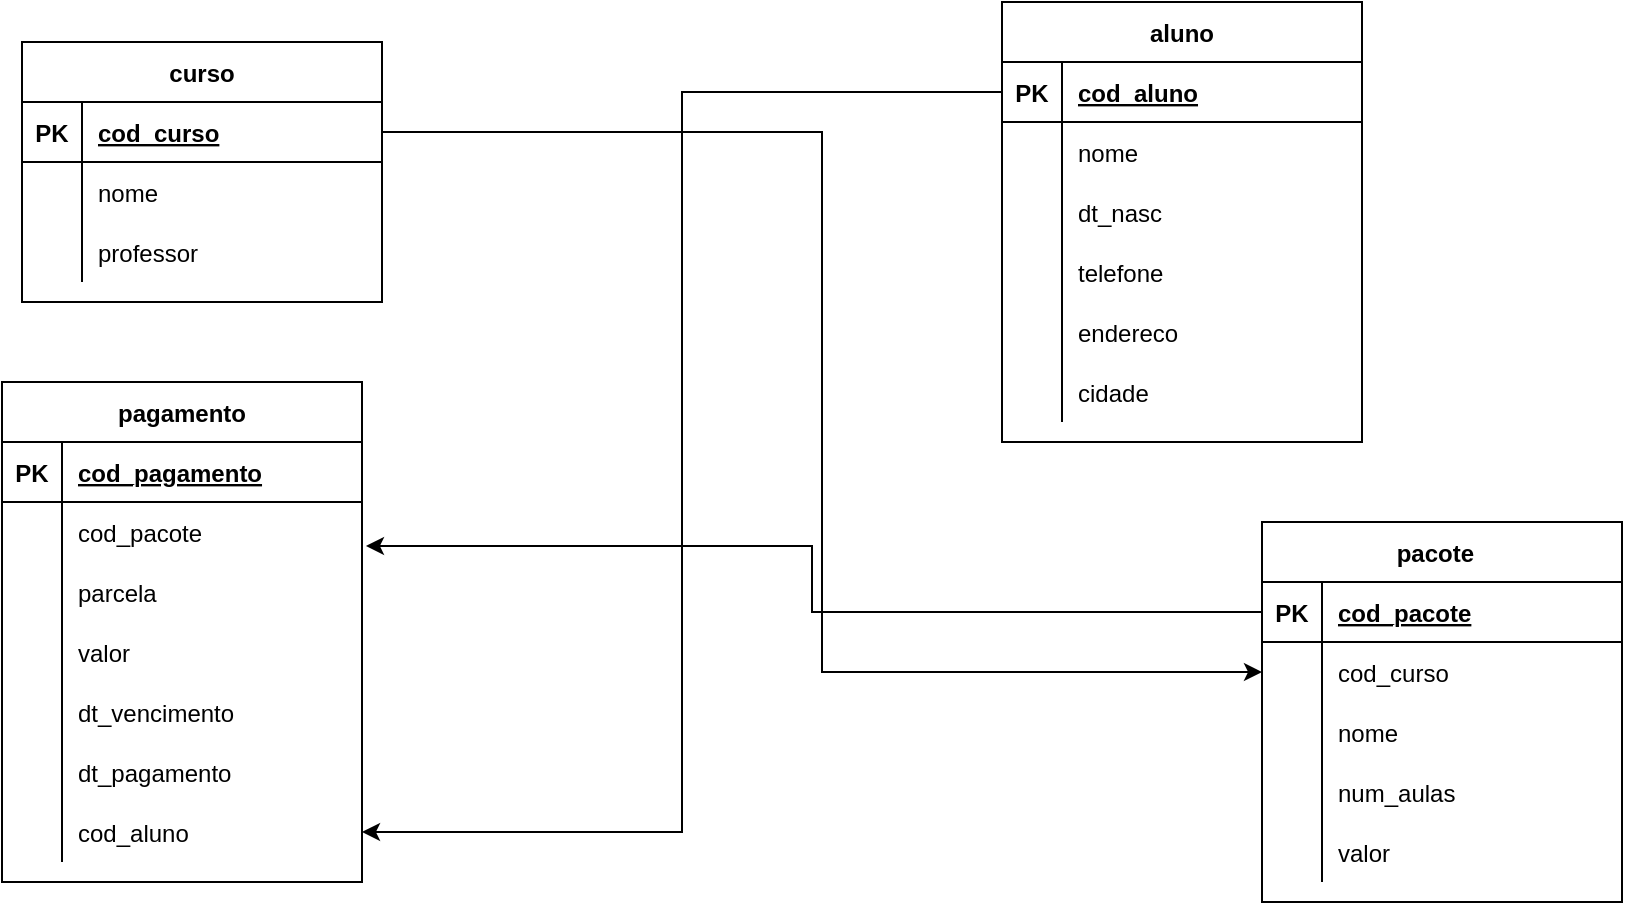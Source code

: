 <mxfile version="15.0.6" type="github">
  <diagram id="JDOAdWOA3e27mY0W45j4" name="Page-1">
    <mxGraphModel dx="868" dy="450" grid="1" gridSize="10" guides="1" tooltips="1" connect="1" arrows="1" fold="1" page="1" pageScale="1" pageWidth="827" pageHeight="1169" math="0" shadow="0">
      <root>
        <mxCell id="0" />
        <mxCell id="1" parent="0" />
        <mxCell id="8Mh0Ojd9GcdNpZhKOxBE-1" value="curso" style="shape=table;startSize=30;container=1;collapsible=1;childLayout=tableLayout;fixedRows=1;rowLines=0;fontStyle=1;align=center;resizeLast=1;" vertex="1" parent="1">
          <mxGeometry x="30" y="40" width="180" height="130" as="geometry" />
        </mxCell>
        <mxCell id="8Mh0Ojd9GcdNpZhKOxBE-2" value="" style="shape=partialRectangle;collapsible=0;dropTarget=0;pointerEvents=0;fillColor=none;top=0;left=0;bottom=1;right=0;points=[[0,0.5],[1,0.5]];portConstraint=eastwest;" vertex="1" parent="8Mh0Ojd9GcdNpZhKOxBE-1">
          <mxGeometry y="30" width="180" height="30" as="geometry" />
        </mxCell>
        <mxCell id="8Mh0Ojd9GcdNpZhKOxBE-3" value="PK" style="shape=partialRectangle;connectable=0;fillColor=none;top=0;left=0;bottom=0;right=0;fontStyle=1;overflow=hidden;" vertex="1" parent="8Mh0Ojd9GcdNpZhKOxBE-2">
          <mxGeometry width="30" height="30" as="geometry" />
        </mxCell>
        <mxCell id="8Mh0Ojd9GcdNpZhKOxBE-4" value="cod_curso" style="shape=partialRectangle;connectable=0;fillColor=none;top=0;left=0;bottom=0;right=0;align=left;spacingLeft=6;fontStyle=5;overflow=hidden;" vertex="1" parent="8Mh0Ojd9GcdNpZhKOxBE-2">
          <mxGeometry x="30" width="150" height="30" as="geometry" />
        </mxCell>
        <mxCell id="8Mh0Ojd9GcdNpZhKOxBE-5" value="" style="shape=partialRectangle;collapsible=0;dropTarget=0;pointerEvents=0;fillColor=none;top=0;left=0;bottom=0;right=0;points=[[0,0.5],[1,0.5]];portConstraint=eastwest;" vertex="1" parent="8Mh0Ojd9GcdNpZhKOxBE-1">
          <mxGeometry y="60" width="180" height="30" as="geometry" />
        </mxCell>
        <mxCell id="8Mh0Ojd9GcdNpZhKOxBE-6" value="" style="shape=partialRectangle;connectable=0;fillColor=none;top=0;left=0;bottom=0;right=0;editable=1;overflow=hidden;" vertex="1" parent="8Mh0Ojd9GcdNpZhKOxBE-5">
          <mxGeometry width="30" height="30" as="geometry" />
        </mxCell>
        <mxCell id="8Mh0Ojd9GcdNpZhKOxBE-7" value="nome" style="shape=partialRectangle;connectable=0;fillColor=none;top=0;left=0;bottom=0;right=0;align=left;spacingLeft=6;overflow=hidden;" vertex="1" parent="8Mh0Ojd9GcdNpZhKOxBE-5">
          <mxGeometry x="30" width="150" height="30" as="geometry" />
        </mxCell>
        <mxCell id="8Mh0Ojd9GcdNpZhKOxBE-8" value="" style="shape=partialRectangle;collapsible=0;dropTarget=0;pointerEvents=0;fillColor=none;top=0;left=0;bottom=0;right=0;points=[[0,0.5],[1,0.5]];portConstraint=eastwest;" vertex="1" parent="8Mh0Ojd9GcdNpZhKOxBE-1">
          <mxGeometry y="90" width="180" height="30" as="geometry" />
        </mxCell>
        <mxCell id="8Mh0Ojd9GcdNpZhKOxBE-9" value="" style="shape=partialRectangle;connectable=0;fillColor=none;top=0;left=0;bottom=0;right=0;editable=1;overflow=hidden;" vertex="1" parent="8Mh0Ojd9GcdNpZhKOxBE-8">
          <mxGeometry width="30" height="30" as="geometry" />
        </mxCell>
        <mxCell id="8Mh0Ojd9GcdNpZhKOxBE-10" value="professor" style="shape=partialRectangle;connectable=0;fillColor=none;top=0;left=0;bottom=0;right=0;align=left;spacingLeft=6;overflow=hidden;" vertex="1" parent="8Mh0Ojd9GcdNpZhKOxBE-8">
          <mxGeometry x="30" width="150" height="30" as="geometry" />
        </mxCell>
        <mxCell id="8Mh0Ojd9GcdNpZhKOxBE-14" value="aluno" style="shape=table;startSize=30;container=1;collapsible=1;childLayout=tableLayout;fixedRows=1;rowLines=0;fontStyle=1;align=center;resizeLast=1;" vertex="1" parent="1">
          <mxGeometry x="520" y="20" width="180" height="220" as="geometry" />
        </mxCell>
        <mxCell id="8Mh0Ojd9GcdNpZhKOxBE-15" value="" style="shape=partialRectangle;collapsible=0;dropTarget=0;pointerEvents=0;fillColor=none;top=0;left=0;bottom=1;right=0;points=[[0,0.5],[1,0.5]];portConstraint=eastwest;" vertex="1" parent="8Mh0Ojd9GcdNpZhKOxBE-14">
          <mxGeometry y="30" width="180" height="30" as="geometry" />
        </mxCell>
        <mxCell id="8Mh0Ojd9GcdNpZhKOxBE-16" value="PK" style="shape=partialRectangle;connectable=0;fillColor=none;top=0;left=0;bottom=0;right=0;fontStyle=1;overflow=hidden;" vertex="1" parent="8Mh0Ojd9GcdNpZhKOxBE-15">
          <mxGeometry width="30" height="30" as="geometry" />
        </mxCell>
        <mxCell id="8Mh0Ojd9GcdNpZhKOxBE-17" value="cod_aluno" style="shape=partialRectangle;connectable=0;fillColor=none;top=0;left=0;bottom=0;right=0;align=left;spacingLeft=6;fontStyle=5;overflow=hidden;" vertex="1" parent="8Mh0Ojd9GcdNpZhKOxBE-15">
          <mxGeometry x="30" width="150" height="30" as="geometry" />
        </mxCell>
        <mxCell id="8Mh0Ojd9GcdNpZhKOxBE-18" value="" style="shape=partialRectangle;collapsible=0;dropTarget=0;pointerEvents=0;fillColor=none;top=0;left=0;bottom=0;right=0;points=[[0,0.5],[1,0.5]];portConstraint=eastwest;" vertex="1" parent="8Mh0Ojd9GcdNpZhKOxBE-14">
          <mxGeometry y="60" width="180" height="30" as="geometry" />
        </mxCell>
        <mxCell id="8Mh0Ojd9GcdNpZhKOxBE-19" value="" style="shape=partialRectangle;connectable=0;fillColor=none;top=0;left=0;bottom=0;right=0;editable=1;overflow=hidden;" vertex="1" parent="8Mh0Ojd9GcdNpZhKOxBE-18">
          <mxGeometry width="30" height="30" as="geometry" />
        </mxCell>
        <mxCell id="8Mh0Ojd9GcdNpZhKOxBE-20" value="nome" style="shape=partialRectangle;connectable=0;fillColor=none;top=0;left=0;bottom=0;right=0;align=left;spacingLeft=6;overflow=hidden;" vertex="1" parent="8Mh0Ojd9GcdNpZhKOxBE-18">
          <mxGeometry x="30" width="150" height="30" as="geometry" />
        </mxCell>
        <mxCell id="8Mh0Ojd9GcdNpZhKOxBE-21" value="" style="shape=partialRectangle;collapsible=0;dropTarget=0;pointerEvents=0;fillColor=none;top=0;left=0;bottom=0;right=0;points=[[0,0.5],[1,0.5]];portConstraint=eastwest;" vertex="1" parent="8Mh0Ojd9GcdNpZhKOxBE-14">
          <mxGeometry y="90" width="180" height="30" as="geometry" />
        </mxCell>
        <mxCell id="8Mh0Ojd9GcdNpZhKOxBE-22" value="" style="shape=partialRectangle;connectable=0;fillColor=none;top=0;left=0;bottom=0;right=0;editable=1;overflow=hidden;" vertex="1" parent="8Mh0Ojd9GcdNpZhKOxBE-21">
          <mxGeometry width="30" height="30" as="geometry" />
        </mxCell>
        <mxCell id="8Mh0Ojd9GcdNpZhKOxBE-23" value="dt_nasc" style="shape=partialRectangle;connectable=0;fillColor=none;top=0;left=0;bottom=0;right=0;align=left;spacingLeft=6;overflow=hidden;" vertex="1" parent="8Mh0Ojd9GcdNpZhKOxBE-21">
          <mxGeometry x="30" width="150" height="30" as="geometry" />
        </mxCell>
        <mxCell id="8Mh0Ojd9GcdNpZhKOxBE-24" value="" style="shape=partialRectangle;collapsible=0;dropTarget=0;pointerEvents=0;fillColor=none;top=0;left=0;bottom=0;right=0;points=[[0,0.5],[1,0.5]];portConstraint=eastwest;" vertex="1" parent="8Mh0Ojd9GcdNpZhKOxBE-14">
          <mxGeometry y="120" width="180" height="30" as="geometry" />
        </mxCell>
        <mxCell id="8Mh0Ojd9GcdNpZhKOxBE-25" value="" style="shape=partialRectangle;connectable=0;fillColor=none;top=0;left=0;bottom=0;right=0;editable=1;overflow=hidden;" vertex="1" parent="8Mh0Ojd9GcdNpZhKOxBE-24">
          <mxGeometry width="30" height="30" as="geometry" />
        </mxCell>
        <mxCell id="8Mh0Ojd9GcdNpZhKOxBE-26" value="telefone" style="shape=partialRectangle;connectable=0;fillColor=none;top=0;left=0;bottom=0;right=0;align=left;spacingLeft=6;overflow=hidden;" vertex="1" parent="8Mh0Ojd9GcdNpZhKOxBE-24">
          <mxGeometry x="30" width="150" height="30" as="geometry" />
        </mxCell>
        <mxCell id="8Mh0Ojd9GcdNpZhKOxBE-27" value="" style="shape=partialRectangle;collapsible=0;dropTarget=0;pointerEvents=0;fillColor=none;top=0;left=0;bottom=0;right=0;points=[[0,0.5],[1,0.5]];portConstraint=eastwest;" vertex="1" parent="8Mh0Ojd9GcdNpZhKOxBE-14">
          <mxGeometry y="150" width="180" height="30" as="geometry" />
        </mxCell>
        <mxCell id="8Mh0Ojd9GcdNpZhKOxBE-28" value="" style="shape=partialRectangle;connectable=0;fillColor=none;top=0;left=0;bottom=0;right=0;editable=1;overflow=hidden;" vertex="1" parent="8Mh0Ojd9GcdNpZhKOxBE-27">
          <mxGeometry width="30" height="30" as="geometry" />
        </mxCell>
        <mxCell id="8Mh0Ojd9GcdNpZhKOxBE-29" value="endereco" style="shape=partialRectangle;connectable=0;fillColor=none;top=0;left=0;bottom=0;right=0;align=left;spacingLeft=6;overflow=hidden;" vertex="1" parent="8Mh0Ojd9GcdNpZhKOxBE-27">
          <mxGeometry x="30" width="150" height="30" as="geometry" />
        </mxCell>
        <mxCell id="8Mh0Ojd9GcdNpZhKOxBE-30" value="" style="shape=partialRectangle;collapsible=0;dropTarget=0;pointerEvents=0;fillColor=none;top=0;left=0;bottom=0;right=0;points=[[0,0.5],[1,0.5]];portConstraint=eastwest;" vertex="1" parent="8Mh0Ojd9GcdNpZhKOxBE-14">
          <mxGeometry y="180" width="180" height="30" as="geometry" />
        </mxCell>
        <mxCell id="8Mh0Ojd9GcdNpZhKOxBE-31" value="" style="shape=partialRectangle;connectable=0;fillColor=none;top=0;left=0;bottom=0;right=0;editable=1;overflow=hidden;" vertex="1" parent="8Mh0Ojd9GcdNpZhKOxBE-30">
          <mxGeometry width="30" height="30" as="geometry" />
        </mxCell>
        <mxCell id="8Mh0Ojd9GcdNpZhKOxBE-32" value="cidade" style="shape=partialRectangle;connectable=0;fillColor=none;top=0;left=0;bottom=0;right=0;align=left;spacingLeft=6;overflow=hidden;" vertex="1" parent="8Mh0Ojd9GcdNpZhKOxBE-30">
          <mxGeometry x="30" width="150" height="30" as="geometry" />
        </mxCell>
        <mxCell id="8Mh0Ojd9GcdNpZhKOxBE-33" value="pacote  " style="shape=table;startSize=30;container=1;collapsible=1;childLayout=tableLayout;fixedRows=1;rowLines=0;fontStyle=1;align=center;resizeLast=1;" vertex="1" parent="1">
          <mxGeometry x="650" y="280" width="180" height="190" as="geometry" />
        </mxCell>
        <mxCell id="8Mh0Ojd9GcdNpZhKOxBE-34" value="" style="shape=partialRectangle;collapsible=0;dropTarget=0;pointerEvents=0;fillColor=none;top=0;left=0;bottom=1;right=0;points=[[0,0.5],[1,0.5]];portConstraint=eastwest;" vertex="1" parent="8Mh0Ojd9GcdNpZhKOxBE-33">
          <mxGeometry y="30" width="180" height="30" as="geometry" />
        </mxCell>
        <mxCell id="8Mh0Ojd9GcdNpZhKOxBE-35" value="PK" style="shape=partialRectangle;connectable=0;fillColor=none;top=0;left=0;bottom=0;right=0;fontStyle=1;overflow=hidden;" vertex="1" parent="8Mh0Ojd9GcdNpZhKOxBE-34">
          <mxGeometry width="30" height="30" as="geometry" />
        </mxCell>
        <mxCell id="8Mh0Ojd9GcdNpZhKOxBE-36" value="cod_pacote" style="shape=partialRectangle;connectable=0;fillColor=none;top=0;left=0;bottom=0;right=0;align=left;spacingLeft=6;fontStyle=5;overflow=hidden;" vertex="1" parent="8Mh0Ojd9GcdNpZhKOxBE-34">
          <mxGeometry x="30" width="150" height="30" as="geometry" />
        </mxCell>
        <mxCell id="8Mh0Ojd9GcdNpZhKOxBE-37" value="" style="shape=partialRectangle;collapsible=0;dropTarget=0;pointerEvents=0;fillColor=none;top=0;left=0;bottom=0;right=0;points=[[0,0.5],[1,0.5]];portConstraint=eastwest;" vertex="1" parent="8Mh0Ojd9GcdNpZhKOxBE-33">
          <mxGeometry y="60" width="180" height="30" as="geometry" />
        </mxCell>
        <mxCell id="8Mh0Ojd9GcdNpZhKOxBE-38" value="" style="shape=partialRectangle;connectable=0;fillColor=none;top=0;left=0;bottom=0;right=0;editable=1;overflow=hidden;" vertex="1" parent="8Mh0Ojd9GcdNpZhKOxBE-37">
          <mxGeometry width="30" height="30" as="geometry" />
        </mxCell>
        <mxCell id="8Mh0Ojd9GcdNpZhKOxBE-39" value="cod_curso" style="shape=partialRectangle;connectable=0;fillColor=none;top=0;left=0;bottom=0;right=0;align=left;spacingLeft=6;overflow=hidden;" vertex="1" parent="8Mh0Ojd9GcdNpZhKOxBE-37">
          <mxGeometry x="30" width="150" height="30" as="geometry" />
        </mxCell>
        <mxCell id="8Mh0Ojd9GcdNpZhKOxBE-40" value="" style="shape=partialRectangle;collapsible=0;dropTarget=0;pointerEvents=0;fillColor=none;top=0;left=0;bottom=0;right=0;points=[[0,0.5],[1,0.5]];portConstraint=eastwest;" vertex="1" parent="8Mh0Ojd9GcdNpZhKOxBE-33">
          <mxGeometry y="90" width="180" height="30" as="geometry" />
        </mxCell>
        <mxCell id="8Mh0Ojd9GcdNpZhKOxBE-41" value="" style="shape=partialRectangle;connectable=0;fillColor=none;top=0;left=0;bottom=0;right=0;editable=1;overflow=hidden;" vertex="1" parent="8Mh0Ojd9GcdNpZhKOxBE-40">
          <mxGeometry width="30" height="30" as="geometry" />
        </mxCell>
        <mxCell id="8Mh0Ojd9GcdNpZhKOxBE-42" value="nome" style="shape=partialRectangle;connectable=0;fillColor=none;top=0;left=0;bottom=0;right=0;align=left;spacingLeft=6;overflow=hidden;" vertex="1" parent="8Mh0Ojd9GcdNpZhKOxBE-40">
          <mxGeometry x="30" width="150" height="30" as="geometry" />
        </mxCell>
        <mxCell id="8Mh0Ojd9GcdNpZhKOxBE-43" value="" style="shape=partialRectangle;collapsible=0;dropTarget=0;pointerEvents=0;fillColor=none;top=0;left=0;bottom=0;right=0;points=[[0,0.5],[1,0.5]];portConstraint=eastwest;" vertex="1" parent="8Mh0Ojd9GcdNpZhKOxBE-33">
          <mxGeometry y="120" width="180" height="30" as="geometry" />
        </mxCell>
        <mxCell id="8Mh0Ojd9GcdNpZhKOxBE-44" value="" style="shape=partialRectangle;connectable=0;fillColor=none;top=0;left=0;bottom=0;right=0;editable=1;overflow=hidden;" vertex="1" parent="8Mh0Ojd9GcdNpZhKOxBE-43">
          <mxGeometry width="30" height="30" as="geometry" />
        </mxCell>
        <mxCell id="8Mh0Ojd9GcdNpZhKOxBE-45" value="num_aulas" style="shape=partialRectangle;connectable=0;fillColor=none;top=0;left=0;bottom=0;right=0;align=left;spacingLeft=6;overflow=hidden;" vertex="1" parent="8Mh0Ojd9GcdNpZhKOxBE-43">
          <mxGeometry x="30" width="150" height="30" as="geometry" />
        </mxCell>
        <mxCell id="8Mh0Ojd9GcdNpZhKOxBE-46" value="" style="shape=partialRectangle;collapsible=0;dropTarget=0;pointerEvents=0;fillColor=none;top=0;left=0;bottom=0;right=0;points=[[0,0.5],[1,0.5]];portConstraint=eastwest;" vertex="1" parent="8Mh0Ojd9GcdNpZhKOxBE-33">
          <mxGeometry y="150" width="180" height="30" as="geometry" />
        </mxCell>
        <mxCell id="8Mh0Ojd9GcdNpZhKOxBE-47" value="" style="shape=partialRectangle;connectable=0;fillColor=none;top=0;left=0;bottom=0;right=0;editable=1;overflow=hidden;" vertex="1" parent="8Mh0Ojd9GcdNpZhKOxBE-46">
          <mxGeometry width="30" height="30" as="geometry" />
        </mxCell>
        <mxCell id="8Mh0Ojd9GcdNpZhKOxBE-48" value="valor" style="shape=partialRectangle;connectable=0;fillColor=none;top=0;left=0;bottom=0;right=0;align=left;spacingLeft=6;overflow=hidden;" vertex="1" parent="8Mh0Ojd9GcdNpZhKOxBE-46">
          <mxGeometry x="30" width="150" height="30" as="geometry" />
        </mxCell>
        <mxCell id="8Mh0Ojd9GcdNpZhKOxBE-49" value="pagamento" style="shape=table;startSize=30;container=1;collapsible=1;childLayout=tableLayout;fixedRows=1;rowLines=0;fontStyle=1;align=center;resizeLast=1;" vertex="1" parent="1">
          <mxGeometry x="20" y="210" width="180" height="250" as="geometry" />
        </mxCell>
        <mxCell id="8Mh0Ojd9GcdNpZhKOxBE-50" value="" style="shape=partialRectangle;collapsible=0;dropTarget=0;pointerEvents=0;fillColor=none;top=0;left=0;bottom=1;right=0;points=[[0,0.5],[1,0.5]];portConstraint=eastwest;" vertex="1" parent="8Mh0Ojd9GcdNpZhKOxBE-49">
          <mxGeometry y="30" width="180" height="30" as="geometry" />
        </mxCell>
        <mxCell id="8Mh0Ojd9GcdNpZhKOxBE-51" value="PK" style="shape=partialRectangle;connectable=0;fillColor=none;top=0;left=0;bottom=0;right=0;fontStyle=1;overflow=hidden;" vertex="1" parent="8Mh0Ojd9GcdNpZhKOxBE-50">
          <mxGeometry width="30" height="30" as="geometry" />
        </mxCell>
        <mxCell id="8Mh0Ojd9GcdNpZhKOxBE-52" value="cod_pagamento" style="shape=partialRectangle;connectable=0;fillColor=none;top=0;left=0;bottom=0;right=0;align=left;spacingLeft=6;fontStyle=5;overflow=hidden;" vertex="1" parent="8Mh0Ojd9GcdNpZhKOxBE-50">
          <mxGeometry x="30" width="150" height="30" as="geometry" />
        </mxCell>
        <mxCell id="8Mh0Ojd9GcdNpZhKOxBE-53" value="" style="shape=partialRectangle;collapsible=0;dropTarget=0;pointerEvents=0;fillColor=none;top=0;left=0;bottom=0;right=0;points=[[0,0.5],[1,0.5]];portConstraint=eastwest;" vertex="1" parent="8Mh0Ojd9GcdNpZhKOxBE-49">
          <mxGeometry y="60" width="180" height="30" as="geometry" />
        </mxCell>
        <mxCell id="8Mh0Ojd9GcdNpZhKOxBE-54" value="" style="shape=partialRectangle;connectable=0;fillColor=none;top=0;left=0;bottom=0;right=0;editable=1;overflow=hidden;" vertex="1" parent="8Mh0Ojd9GcdNpZhKOxBE-53">
          <mxGeometry width="30" height="30" as="geometry" />
        </mxCell>
        <mxCell id="8Mh0Ojd9GcdNpZhKOxBE-55" value="cod_pacote" style="shape=partialRectangle;connectable=0;fillColor=none;top=0;left=0;bottom=0;right=0;align=left;spacingLeft=6;overflow=hidden;" vertex="1" parent="8Mh0Ojd9GcdNpZhKOxBE-53">
          <mxGeometry x="30" width="150" height="30" as="geometry" />
        </mxCell>
        <mxCell id="8Mh0Ojd9GcdNpZhKOxBE-56" value="" style="shape=partialRectangle;collapsible=0;dropTarget=0;pointerEvents=0;fillColor=none;top=0;left=0;bottom=0;right=0;points=[[0,0.5],[1,0.5]];portConstraint=eastwest;" vertex="1" parent="8Mh0Ojd9GcdNpZhKOxBE-49">
          <mxGeometry y="90" width="180" height="30" as="geometry" />
        </mxCell>
        <mxCell id="8Mh0Ojd9GcdNpZhKOxBE-57" value="" style="shape=partialRectangle;connectable=0;fillColor=none;top=0;left=0;bottom=0;right=0;editable=1;overflow=hidden;" vertex="1" parent="8Mh0Ojd9GcdNpZhKOxBE-56">
          <mxGeometry width="30" height="30" as="geometry" />
        </mxCell>
        <mxCell id="8Mh0Ojd9GcdNpZhKOxBE-58" value="parcela" style="shape=partialRectangle;connectable=0;fillColor=none;top=0;left=0;bottom=0;right=0;align=left;spacingLeft=6;overflow=hidden;" vertex="1" parent="8Mh0Ojd9GcdNpZhKOxBE-56">
          <mxGeometry x="30" width="150" height="30" as="geometry" />
        </mxCell>
        <mxCell id="8Mh0Ojd9GcdNpZhKOxBE-59" value="" style="shape=partialRectangle;collapsible=0;dropTarget=0;pointerEvents=0;fillColor=none;top=0;left=0;bottom=0;right=0;points=[[0,0.5],[1,0.5]];portConstraint=eastwest;" vertex="1" parent="8Mh0Ojd9GcdNpZhKOxBE-49">
          <mxGeometry y="120" width="180" height="30" as="geometry" />
        </mxCell>
        <mxCell id="8Mh0Ojd9GcdNpZhKOxBE-60" value="" style="shape=partialRectangle;connectable=0;fillColor=none;top=0;left=0;bottom=0;right=0;editable=1;overflow=hidden;" vertex="1" parent="8Mh0Ojd9GcdNpZhKOxBE-59">
          <mxGeometry width="30" height="30" as="geometry" />
        </mxCell>
        <mxCell id="8Mh0Ojd9GcdNpZhKOxBE-61" value="valor" style="shape=partialRectangle;connectable=0;fillColor=none;top=0;left=0;bottom=0;right=0;align=left;spacingLeft=6;overflow=hidden;" vertex="1" parent="8Mh0Ojd9GcdNpZhKOxBE-59">
          <mxGeometry x="30" width="150" height="30" as="geometry" />
        </mxCell>
        <mxCell id="8Mh0Ojd9GcdNpZhKOxBE-62" value="" style="shape=partialRectangle;collapsible=0;dropTarget=0;pointerEvents=0;fillColor=none;top=0;left=0;bottom=0;right=0;points=[[0,0.5],[1,0.5]];portConstraint=eastwest;" vertex="1" parent="8Mh0Ojd9GcdNpZhKOxBE-49">
          <mxGeometry y="150" width="180" height="30" as="geometry" />
        </mxCell>
        <mxCell id="8Mh0Ojd9GcdNpZhKOxBE-63" value="" style="shape=partialRectangle;connectable=0;fillColor=none;top=0;left=0;bottom=0;right=0;editable=1;overflow=hidden;" vertex="1" parent="8Mh0Ojd9GcdNpZhKOxBE-62">
          <mxGeometry width="30" height="30" as="geometry" />
        </mxCell>
        <mxCell id="8Mh0Ojd9GcdNpZhKOxBE-64" value="dt_vencimento" style="shape=partialRectangle;connectable=0;fillColor=none;top=0;left=0;bottom=0;right=0;align=left;spacingLeft=6;overflow=hidden;" vertex="1" parent="8Mh0Ojd9GcdNpZhKOxBE-62">
          <mxGeometry x="30" width="150" height="30" as="geometry" />
        </mxCell>
        <mxCell id="8Mh0Ojd9GcdNpZhKOxBE-65" value="" style="shape=partialRectangle;collapsible=0;dropTarget=0;pointerEvents=0;fillColor=none;top=0;left=0;bottom=0;right=0;points=[[0,0.5],[1,0.5]];portConstraint=eastwest;" vertex="1" parent="8Mh0Ojd9GcdNpZhKOxBE-49">
          <mxGeometry y="180" width="180" height="30" as="geometry" />
        </mxCell>
        <mxCell id="8Mh0Ojd9GcdNpZhKOxBE-66" value="" style="shape=partialRectangle;connectable=0;fillColor=none;top=0;left=0;bottom=0;right=0;editable=1;overflow=hidden;" vertex="1" parent="8Mh0Ojd9GcdNpZhKOxBE-65">
          <mxGeometry width="30" height="30" as="geometry" />
        </mxCell>
        <mxCell id="8Mh0Ojd9GcdNpZhKOxBE-67" value="dt_pagamento" style="shape=partialRectangle;connectable=0;fillColor=none;top=0;left=0;bottom=0;right=0;align=left;spacingLeft=6;overflow=hidden;" vertex="1" parent="8Mh0Ojd9GcdNpZhKOxBE-65">
          <mxGeometry x="30" width="150" height="30" as="geometry" />
        </mxCell>
        <mxCell id="8Mh0Ojd9GcdNpZhKOxBE-68" value="" style="shape=partialRectangle;collapsible=0;dropTarget=0;pointerEvents=0;fillColor=none;top=0;left=0;bottom=0;right=0;points=[[0,0.5],[1,0.5]];portConstraint=eastwest;" vertex="1" parent="8Mh0Ojd9GcdNpZhKOxBE-49">
          <mxGeometry y="210" width="180" height="30" as="geometry" />
        </mxCell>
        <mxCell id="8Mh0Ojd9GcdNpZhKOxBE-69" value="" style="shape=partialRectangle;connectable=0;fillColor=none;top=0;left=0;bottom=0;right=0;editable=1;overflow=hidden;" vertex="1" parent="8Mh0Ojd9GcdNpZhKOxBE-68">
          <mxGeometry width="30" height="30" as="geometry" />
        </mxCell>
        <mxCell id="8Mh0Ojd9GcdNpZhKOxBE-70" value="cod_aluno" style="shape=partialRectangle;connectable=0;fillColor=none;top=0;left=0;bottom=0;right=0;align=left;spacingLeft=6;overflow=hidden;" vertex="1" parent="8Mh0Ojd9GcdNpZhKOxBE-68">
          <mxGeometry x="30" width="150" height="30" as="geometry" />
        </mxCell>
        <mxCell id="8Mh0Ojd9GcdNpZhKOxBE-72" style="edgeStyle=orthogonalEdgeStyle;rounded=0;orthogonalLoop=1;jettySize=auto;html=1;exitX=1;exitY=0.5;exitDx=0;exitDy=0;" edge="1" parent="1" source="8Mh0Ojd9GcdNpZhKOxBE-2" target="8Mh0Ojd9GcdNpZhKOxBE-37">
          <mxGeometry relative="1" as="geometry" />
        </mxCell>
        <mxCell id="8Mh0Ojd9GcdNpZhKOxBE-73" style="edgeStyle=orthogonalEdgeStyle;rounded=0;orthogonalLoop=1;jettySize=auto;html=1;exitX=0;exitY=0.5;exitDx=0;exitDy=0;entryX=1.011;entryY=0.733;entryDx=0;entryDy=0;entryPerimeter=0;" edge="1" parent="1" source="8Mh0Ojd9GcdNpZhKOxBE-34" target="8Mh0Ojd9GcdNpZhKOxBE-53">
          <mxGeometry relative="1" as="geometry" />
        </mxCell>
        <mxCell id="8Mh0Ojd9GcdNpZhKOxBE-76" style="edgeStyle=orthogonalEdgeStyle;rounded=0;orthogonalLoop=1;jettySize=auto;html=1;exitX=0;exitY=0.5;exitDx=0;exitDy=0;entryX=1;entryY=0.5;entryDx=0;entryDy=0;" edge="1" parent="1" source="8Mh0Ojd9GcdNpZhKOxBE-15" target="8Mh0Ojd9GcdNpZhKOxBE-68">
          <mxGeometry relative="1" as="geometry" />
        </mxCell>
      </root>
    </mxGraphModel>
  </diagram>
</mxfile>
